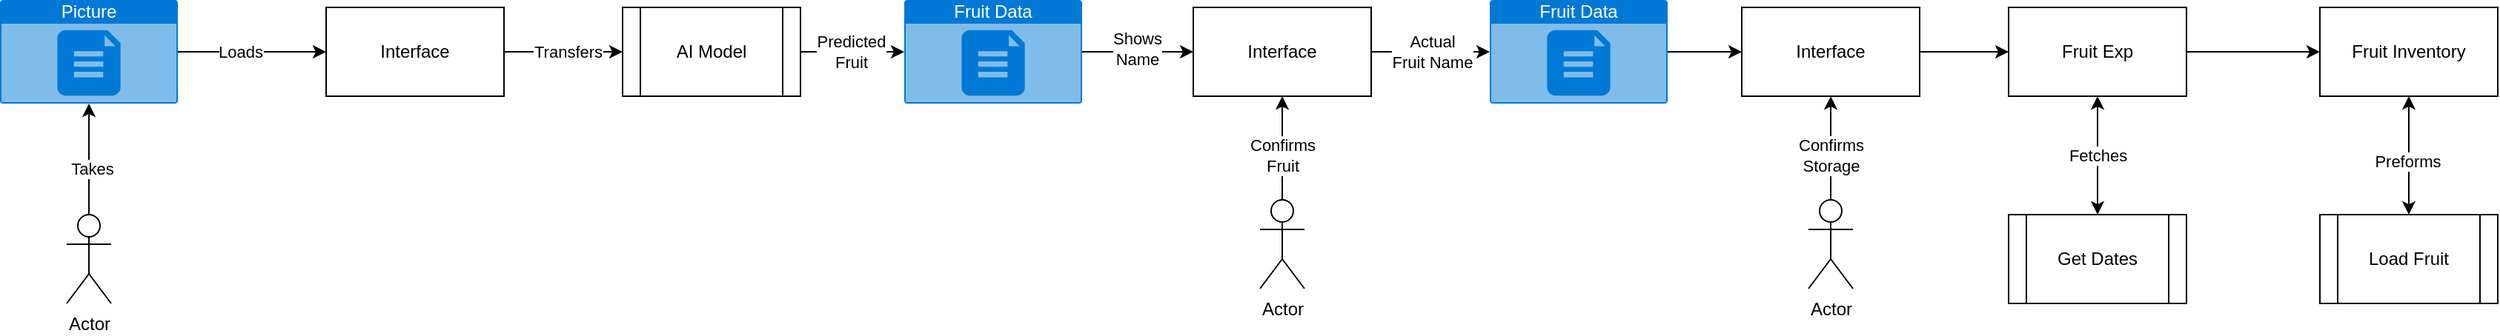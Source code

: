 <mxfile version="24.7.17" pages="2">
  <diagram name="Process Flow" id="GpqfvDZ72QoH8pxo8yhK">
    <mxGraphModel dx="2031" dy="644" grid="1" gridSize="10" guides="1" tooltips="1" connect="1" arrows="1" fold="1" page="1" pageScale="1" pageWidth="850" pageHeight="1100" math="0" shadow="0">
      <root>
        <mxCell id="0" />
        <mxCell id="1" parent="0" />
        <mxCell id="Ql5DezRevWj7VibJmzhP-11" style="edgeStyle=orthogonalEdgeStyle;rounded=0;orthogonalLoop=1;jettySize=auto;html=1;" parent="1" source="4fch9KtVQajM-iQZO6Cd-1" target="Ql5DezRevWj7VibJmzhP-10" edge="1">
          <mxGeometry relative="1" as="geometry" />
        </mxCell>
        <mxCell id="Ql5DezRevWj7VibJmzhP-12" value="Predicted&lt;div&gt;Fruit&lt;/div&gt;" style="edgeLabel;html=1;align=center;verticalAlign=middle;resizable=0;points=[];" parent="Ql5DezRevWj7VibJmzhP-11" vertex="1" connectable="0">
          <mxGeometry x="-0.029" relative="1" as="geometry">
            <mxPoint as="offset" />
          </mxGeometry>
        </mxCell>
        <mxCell id="4fch9KtVQajM-iQZO6Cd-1" value="AI Model" style="shape=process;whiteSpace=wrap;html=1;backgroundOutline=1;" parent="1" vertex="1">
          <mxGeometry x="-405" y="510" width="120" height="60" as="geometry" />
        </mxCell>
        <mxCell id="Ql5DezRevWj7VibJmzhP-1" style="edgeStyle=orthogonalEdgeStyle;rounded=0;orthogonalLoop=1;jettySize=auto;html=1;entryX=0.5;entryY=1;entryDx=0;entryDy=0;entryPerimeter=0;" parent="1" source="4fch9KtVQajM-iQZO6Cd-17" target="4fch9KtVQajM-iQZO6Cd-19" edge="1">
          <mxGeometry relative="1" as="geometry" />
        </mxCell>
        <mxCell id="Ql5DezRevWj7VibJmzhP-2" value="Takes" style="edgeLabel;html=1;align=center;verticalAlign=middle;resizable=0;points=[];" parent="Ql5DezRevWj7VibJmzhP-1" vertex="1" connectable="0">
          <mxGeometry x="-0.18" y="-2" relative="1" as="geometry">
            <mxPoint as="offset" />
          </mxGeometry>
        </mxCell>
        <mxCell id="4fch9KtVQajM-iQZO6Cd-17" value="Actor" style="shape=umlActor;verticalLabelPosition=bottom;verticalAlign=top;html=1;outlineConnect=0;" parent="1" vertex="1">
          <mxGeometry x="-780" y="650" width="30" height="60" as="geometry" />
        </mxCell>
        <mxCell id="Ql5DezRevWj7VibJmzhP-4" style="edgeStyle=orthogonalEdgeStyle;rounded=0;orthogonalLoop=1;jettySize=auto;html=1;" parent="1" source="4fch9KtVQajM-iQZO6Cd-19" target="Ql5DezRevWj7VibJmzhP-3" edge="1">
          <mxGeometry relative="1" as="geometry" />
        </mxCell>
        <mxCell id="Ql5DezRevWj7VibJmzhP-5" value="Loads" style="edgeLabel;html=1;align=center;verticalAlign=middle;resizable=0;points=[];" parent="Ql5DezRevWj7VibJmzhP-4" vertex="1" connectable="0">
          <mxGeometry x="-0.16" relative="1" as="geometry">
            <mxPoint as="offset" />
          </mxGeometry>
        </mxCell>
        <mxCell id="4fch9KtVQajM-iQZO6Cd-19" value="Picture" style="html=1;whiteSpace=wrap;strokeColor=none;fillColor=#0079D6;labelPosition=center;verticalLabelPosition=middle;verticalAlign=top;align=center;fontSize=12;outlineConnect=0;spacingTop=-6;fontColor=#FFFFFF;sketch=0;shape=mxgraph.sitemap.document;" parent="1" vertex="1">
          <mxGeometry x="-825" y="505" width="120" height="70" as="geometry" />
        </mxCell>
        <mxCell id="Ql5DezRevWj7VibJmzhP-6" style="edgeStyle=orthogonalEdgeStyle;rounded=0;orthogonalLoop=1;jettySize=auto;html=1;entryX=0;entryY=0.5;entryDx=0;entryDy=0;" parent="1" source="Ql5DezRevWj7VibJmzhP-3" target="4fch9KtVQajM-iQZO6Cd-1" edge="1">
          <mxGeometry relative="1" as="geometry" />
        </mxCell>
        <mxCell id="Ql5DezRevWj7VibJmzhP-7" value="Transfers" style="edgeLabel;html=1;align=center;verticalAlign=middle;resizable=0;points=[];" parent="Ql5DezRevWj7VibJmzhP-6" vertex="1" connectable="0">
          <mxGeometry x="0.075" y="4" relative="1" as="geometry">
            <mxPoint y="4" as="offset" />
          </mxGeometry>
        </mxCell>
        <mxCell id="Ql5DezRevWj7VibJmzhP-3" value="Interface" style="rounded=0;whiteSpace=wrap;html=1;" parent="1" vertex="1">
          <mxGeometry x="-605" y="510" width="120" height="60" as="geometry" />
        </mxCell>
        <mxCell id="Ql5DezRevWj7VibJmzhP-15" style="edgeStyle=orthogonalEdgeStyle;rounded=0;orthogonalLoop=1;jettySize=auto;html=1;entryX=0;entryY=0.5;entryDx=0;entryDy=0;" parent="1" source="Ql5DezRevWj7VibJmzhP-10" target="Ql5DezRevWj7VibJmzhP-14" edge="1">
          <mxGeometry relative="1" as="geometry" />
        </mxCell>
        <mxCell id="Ql5DezRevWj7VibJmzhP-16" value="Shows&lt;div&gt;Name&lt;/div&gt;" style="edgeLabel;html=1;align=center;verticalAlign=middle;resizable=0;points=[];" parent="Ql5DezRevWj7VibJmzhP-15" vertex="1" connectable="0">
          <mxGeometry x="-0.013" y="2" relative="1" as="geometry">
            <mxPoint as="offset" />
          </mxGeometry>
        </mxCell>
        <mxCell id="Ql5DezRevWj7VibJmzhP-10" value="Fruit Data" style="html=1;whiteSpace=wrap;strokeColor=none;fillColor=#0079D6;labelPosition=center;verticalLabelPosition=middle;verticalAlign=top;align=center;fontSize=12;outlineConnect=0;spacingTop=-6;fontColor=#FFFFFF;sketch=0;shape=mxgraph.sitemap.document;" parent="1" vertex="1">
          <mxGeometry x="-215" y="505" width="120" height="70" as="geometry" />
        </mxCell>
        <mxCell id="Ql5DezRevWj7VibJmzhP-17" style="edgeStyle=orthogonalEdgeStyle;rounded=0;orthogonalLoop=1;jettySize=auto;html=1;entryX=0.5;entryY=1;entryDx=0;entryDy=0;" parent="1" source="Ql5DezRevWj7VibJmzhP-13" target="Ql5DezRevWj7VibJmzhP-14" edge="1">
          <mxGeometry relative="1" as="geometry" />
        </mxCell>
        <mxCell id="Ql5DezRevWj7VibJmzhP-18" value="Confirms&lt;div&gt;Fruit&lt;/div&gt;" style="edgeLabel;html=1;align=center;verticalAlign=middle;resizable=0;points=[];" parent="Ql5DezRevWj7VibJmzhP-17" vertex="1" connectable="0">
          <mxGeometry x="-0.133" y="-3" relative="1" as="geometry">
            <mxPoint x="-3" as="offset" />
          </mxGeometry>
        </mxCell>
        <mxCell id="Ql5DezRevWj7VibJmzhP-13" value="Actor" style="shape=umlActor;verticalLabelPosition=bottom;verticalAlign=top;html=1;outlineConnect=0;" parent="1" vertex="1">
          <mxGeometry x="25" y="640" width="30" height="60" as="geometry" />
        </mxCell>
        <mxCell id="Ql5DezRevWj7VibJmzhP-14" value="Interface" style="rounded=0;whiteSpace=wrap;html=1;" parent="1" vertex="1">
          <mxGeometry x="-20" y="510" width="120" height="60" as="geometry" />
        </mxCell>
        <mxCell id="Ql5DezRevWj7VibJmzhP-22" style="edgeStyle=orthogonalEdgeStyle;rounded=0;orthogonalLoop=1;jettySize=auto;html=1;" parent="1" source="Ql5DezRevWj7VibJmzhP-19" edge="1">
          <mxGeometry relative="1" as="geometry">
            <mxPoint x="350" y="540" as="targetPoint" />
          </mxGeometry>
        </mxCell>
        <mxCell id="Ql5DezRevWj7VibJmzhP-19" value="Fruit Data" style="html=1;whiteSpace=wrap;strokeColor=none;fillColor=#0079D6;labelPosition=center;verticalLabelPosition=middle;verticalAlign=top;align=center;fontSize=12;outlineConnect=0;spacingTop=-6;fontColor=#FFFFFF;sketch=0;shape=mxgraph.sitemap.document;" parent="1" vertex="1">
          <mxGeometry x="180" y="505" width="120" height="70" as="geometry" />
        </mxCell>
        <mxCell id="Ql5DezRevWj7VibJmzhP-20" style="edgeStyle=orthogonalEdgeStyle;rounded=0;orthogonalLoop=1;jettySize=auto;html=1;entryX=0;entryY=0.5;entryDx=0;entryDy=0;entryPerimeter=0;" parent="1" source="Ql5DezRevWj7VibJmzhP-14" target="Ql5DezRevWj7VibJmzhP-19" edge="1">
          <mxGeometry relative="1" as="geometry" />
        </mxCell>
        <mxCell id="Ql5DezRevWj7VibJmzhP-21" value="Actual&lt;div&gt;Fruit Name&lt;/div&gt;" style="edgeLabel;html=1;align=center;verticalAlign=middle;resizable=0;points=[];" parent="Ql5DezRevWj7VibJmzhP-20" vertex="1" connectable="0">
          <mxGeometry x="0.029" relative="1" as="geometry">
            <mxPoint as="offset" />
          </mxGeometry>
        </mxCell>
        <mxCell id="Ql5DezRevWj7VibJmzhP-28" value="Get Dates" style="shape=process;whiteSpace=wrap;html=1;backgroundOutline=1;" parent="1" vertex="1">
          <mxGeometry x="530" y="650" width="120" height="60" as="geometry" />
        </mxCell>
        <mxCell id="Ql5DezRevWj7VibJmzhP-29" style="edgeStyle=orthogonalEdgeStyle;rounded=0;orthogonalLoop=1;jettySize=auto;html=1;startArrow=classic;startFill=1;" parent="1" source="Ql5DezRevWj7VibJmzhP-31" target="Ql5DezRevWj7VibJmzhP-36" edge="1">
          <mxGeometry relative="1" as="geometry" />
        </mxCell>
        <mxCell id="Ql5DezRevWj7VibJmzhP-30" value="Preforms" style="edgeLabel;html=1;align=center;verticalAlign=middle;resizable=0;points=[];" parent="Ql5DezRevWj7VibJmzhP-29" vertex="1" connectable="0">
          <mxGeometry x="0.085" y="-1" relative="1" as="geometry">
            <mxPoint as="offset" />
          </mxGeometry>
        </mxCell>
        <mxCell id="Ql5DezRevWj7VibJmzhP-31" value="Fruit Inventory" style="rounded=0;whiteSpace=wrap;html=1;" parent="1" vertex="1">
          <mxGeometry x="740" y="510" width="120" height="60" as="geometry" />
        </mxCell>
        <mxCell id="Ql5DezRevWj7VibJmzhP-32" style="edgeStyle=orthogonalEdgeStyle;rounded=0;orthogonalLoop=1;jettySize=auto;html=1;startArrow=classic;startFill=1;" parent="1" source="Ql5DezRevWj7VibJmzhP-35" target="Ql5DezRevWj7VibJmzhP-28" edge="1">
          <mxGeometry relative="1" as="geometry" />
        </mxCell>
        <mxCell id="Ql5DezRevWj7VibJmzhP-33" value="Fetches" style="edgeLabel;html=1;align=center;verticalAlign=middle;resizable=0;points=[];" parent="Ql5DezRevWj7VibJmzhP-32" vertex="1" connectable="0">
          <mxGeometry x="0.5" relative="1" as="geometry">
            <mxPoint y="-20" as="offset" />
          </mxGeometry>
        </mxCell>
        <mxCell id="Ql5DezRevWj7VibJmzhP-34" style="edgeStyle=orthogonalEdgeStyle;rounded=0;orthogonalLoop=1;jettySize=auto;html=1;entryX=0;entryY=0.5;entryDx=0;entryDy=0;" parent="1" source="Ql5DezRevWj7VibJmzhP-35" target="Ql5DezRevWj7VibJmzhP-31" edge="1">
          <mxGeometry relative="1" as="geometry" />
        </mxCell>
        <mxCell id="Ql5DezRevWj7VibJmzhP-35" value="Fruit Exp" style="rounded=0;whiteSpace=wrap;html=1;" parent="1" vertex="1">
          <mxGeometry x="530" y="510" width="120" height="60" as="geometry" />
        </mxCell>
        <mxCell id="Ql5DezRevWj7VibJmzhP-36" value="Load Fruit" style="shape=process;whiteSpace=wrap;html=1;backgroundOutline=1;" parent="1" vertex="1">
          <mxGeometry x="740" y="650" width="120" height="60" as="geometry" />
        </mxCell>
        <mxCell id="Ql5DezRevWj7VibJmzhP-37" style="edgeStyle=orthogonalEdgeStyle;rounded=0;orthogonalLoop=1;jettySize=auto;html=1;entryX=0.5;entryY=1;entryDx=0;entryDy=0;" parent="1" source="Ql5DezRevWj7VibJmzhP-39" target="Ql5DezRevWj7VibJmzhP-40" edge="1">
          <mxGeometry relative="1" as="geometry" />
        </mxCell>
        <mxCell id="Ql5DezRevWj7VibJmzhP-38" value="Confirms&lt;div&gt;Storage&lt;/div&gt;" style="edgeLabel;html=1;align=center;verticalAlign=middle;resizable=0;points=[];" parent="Ql5DezRevWj7VibJmzhP-37" vertex="1" connectable="0">
          <mxGeometry x="-0.133" y="-3" relative="1" as="geometry">
            <mxPoint x="-3" as="offset" />
          </mxGeometry>
        </mxCell>
        <mxCell id="Ql5DezRevWj7VibJmzhP-39" value="Actor" style="shape=umlActor;verticalLabelPosition=bottom;verticalAlign=top;html=1;outlineConnect=0;" parent="1" vertex="1">
          <mxGeometry x="395" y="640" width="30" height="60" as="geometry" />
        </mxCell>
        <mxCell id="Ql5DezRevWj7VibJmzhP-41" style="edgeStyle=orthogonalEdgeStyle;rounded=0;orthogonalLoop=1;jettySize=auto;html=1;" parent="1" source="Ql5DezRevWj7VibJmzhP-40" target="Ql5DezRevWj7VibJmzhP-35" edge="1">
          <mxGeometry relative="1" as="geometry" />
        </mxCell>
        <mxCell id="Ql5DezRevWj7VibJmzhP-40" value="Interface" style="rounded=0;whiteSpace=wrap;html=1;" parent="1" vertex="1">
          <mxGeometry x="350" y="510" width="120" height="60" as="geometry" />
        </mxCell>
      </root>
    </mxGraphModel>
  </diagram>
  <diagram id="WQH9Lp1u3aRMqqSpgUju" name="Scrit Flow">
    <mxGraphModel dx="941" dy="1778" grid="1" gridSize="10" guides="1" tooltips="1" connect="1" arrows="1" fold="1" page="1" pageScale="1" pageWidth="850" pageHeight="1100" math="0" shadow="0">
      <root>
        <mxCell id="0" />
        <mxCell id="1" parent="0" />
        <mxCell id="Bl_ikmXQP5VuwkANlBaF-23" style="edgeStyle=orthogonalEdgeStyle;rounded=0;orthogonalLoop=1;jettySize=auto;html=1;entryX=0;entryY=0.5;entryDx=0;entryDy=0;" edge="1" parent="1" source="Bl_ikmXQP5VuwkANlBaF-1" target="Bl_ikmXQP5VuwkANlBaF-22">
          <mxGeometry relative="1" as="geometry" />
        </mxCell>
        <mxCell id="Bl_ikmXQP5VuwkANlBaF-24" value="None" style="edgeLabel;html=1;align=center;verticalAlign=middle;resizable=0;points=[];" vertex="1" connectable="0" parent="Bl_ikmXQP5VuwkANlBaF-23">
          <mxGeometry x="-0.17" y="-1" relative="1" as="geometry">
            <mxPoint y="-1" as="offset" />
          </mxGeometry>
        </mxCell>
        <mxCell id="Bl_ikmXQP5VuwkANlBaF-1" value="main" style="rounded=0;whiteSpace=wrap;html=1;" vertex="1" parent="1">
          <mxGeometry y="250" width="120" height="60" as="geometry" />
        </mxCell>
        <mxCell id="Bl_ikmXQP5VuwkANlBaF-10" style="edgeStyle=orthogonalEdgeStyle;rounded=0;orthogonalLoop=1;jettySize=auto;html=1;startArrow=classic;startFill=1;" edge="1" parent="1" source="Bl_ikmXQP5VuwkANlBaF-2" target="Bl_ikmXQP5VuwkANlBaF-9">
          <mxGeometry relative="1" as="geometry" />
        </mxCell>
        <mxCell id="Bl_ikmXQP5VuwkANlBaF-29" value="Fruit_Index_Names" style="edgeLabel;html=1;align=center;verticalAlign=middle;resizable=0;points=[];" vertex="1" connectable="0" parent="Bl_ikmXQP5VuwkANlBaF-10">
          <mxGeometry x="-0.16" y="2" relative="1" as="geometry">
            <mxPoint x="2" y="-17" as="offset" />
          </mxGeometry>
        </mxCell>
        <mxCell id="Bl_ikmXQP5VuwkANlBaF-11" style="edgeStyle=orthogonalEdgeStyle;rounded=0;orthogonalLoop=1;jettySize=auto;html=1;entryX=0;entryY=0.5;entryDx=0;entryDy=0;startArrow=classic;startFill=1;" edge="1" parent="1" source="Bl_ikmXQP5VuwkANlBaF-2" target="Bl_ikmXQP5VuwkANlBaF-13">
          <mxGeometry relative="1" as="geometry" />
        </mxCell>
        <mxCell id="Bl_ikmXQP5VuwkANlBaF-28" value="File_Path&lt;br&gt;Guessed_Fruit" style="edgeLabel;html=1;align=center;verticalAlign=middle;resizable=0;points=[];" vertex="1" connectable="0" parent="Bl_ikmXQP5VuwkANlBaF-11">
          <mxGeometry x="-0.232" y="-2" relative="1" as="geometry">
            <mxPoint x="1" y="-32" as="offset" />
          </mxGeometry>
        </mxCell>
        <mxCell id="Bl_ikmXQP5VuwkANlBaF-19" style="edgeStyle=orthogonalEdgeStyle;rounded=0;orthogonalLoop=1;jettySize=auto;html=1;entryX=0.5;entryY=0;entryDx=0;entryDy=0;" edge="1" parent="1" source="Bl_ikmXQP5VuwkANlBaF-2" target="Bl_ikmXQP5VuwkANlBaF-18">
          <mxGeometry relative="1" as="geometry" />
        </mxCell>
        <mxCell id="Bl_ikmXQP5VuwkANlBaF-26" value="Data_Base, File_Name, Guessed_Fruit, Storage_Method, Real_Fruit" style="edgeLabel;html=1;align=center;verticalAlign=middle;resizable=0;points=[];" vertex="1" connectable="0" parent="Bl_ikmXQP5VuwkANlBaF-19">
          <mxGeometry x="-0.164" y="-1" relative="1" as="geometry">
            <mxPoint as="offset" />
          </mxGeometry>
        </mxCell>
        <mxCell id="Bl_ikmXQP5VuwkANlBaF-2" value="main_interface" style="rounded=0;whiteSpace=wrap;html=1;" vertex="1" parent="1">
          <mxGeometry x="340" y="250" width="120" height="60" as="geometry" />
        </mxCell>
        <mxCell id="Bl_ikmXQP5VuwkANlBaF-5" value="misc&lt;span style=&quot;background-color: initial;&quot;&gt;_functions&lt;/span&gt;" style="rounded=0;whiteSpace=wrap;html=1;" vertex="1" parent="1">
          <mxGeometry x="220" y="40" width="120" height="60" as="geometry" />
        </mxCell>
        <mxCell id="Bl_ikmXQP5VuwkANlBaF-6" value="fruit_duration" style="rounded=0;whiteSpace=wrap;html=1;" vertex="1" parent="1">
          <mxGeometry x="340" y="680" width="120" height="60" as="geometry" />
        </mxCell>
        <mxCell id="Bl_ikmXQP5VuwkANlBaF-20" style="edgeStyle=orthogonalEdgeStyle;rounded=0;orthogonalLoop=1;jettySize=auto;html=1;entryX=0.5;entryY=0;entryDx=0;entryDy=0;" edge="1" parent="1" source="Bl_ikmXQP5VuwkANlBaF-7" target="Bl_ikmXQP5VuwkANlBaF-17">
          <mxGeometry relative="1" as="geometry" />
        </mxCell>
        <mxCell id="Bl_ikmXQP5VuwkANlBaF-27" value="Fruit_Name, Storage_Method" style="edgeLabel;html=1;align=center;verticalAlign=middle;resizable=0;points=[];" vertex="1" connectable="0" parent="Bl_ikmXQP5VuwkANlBaF-20">
          <mxGeometry x="0.3" relative="1" as="geometry">
            <mxPoint y="-12" as="offset" />
          </mxGeometry>
        </mxCell>
        <mxCell id="Bl_ikmXQP5VuwkANlBaF-7" value="fruit_inventory" style="rounded=0;whiteSpace=wrap;html=1;" vertex="1" parent="1">
          <mxGeometry x="340" y="480" width="120" height="60" as="geometry" />
        </mxCell>
        <mxCell id="Bl_ikmXQP5VuwkANlBaF-8" value="fruit_name_model" style="rounded=0;whiteSpace=wrap;html=1;" vertex="1" parent="1">
          <mxGeometry x="570" y="110" width="120" height="60" as="geometry" />
        </mxCell>
        <mxCell id="Bl_ikmXQP5VuwkANlBaF-12" style="edgeStyle=orthogonalEdgeStyle;rounded=0;orthogonalLoop=1;jettySize=auto;html=1;entryX=0;entryY=0.5;entryDx=0;entryDy=0;startArrow=classic;startFill=1;" edge="1" parent="1" source="Bl_ikmXQP5VuwkANlBaF-9" target="Bl_ikmXQP5VuwkANlBaF-8">
          <mxGeometry relative="1" as="geometry" />
        </mxCell>
        <mxCell id="Bl_ikmXQP5VuwkANlBaF-30" value="Fruit_Index_Names" style="edgeLabel;html=1;align=center;verticalAlign=middle;resizable=0;points=[];" vertex="1" connectable="0" parent="Bl_ikmXQP5VuwkANlBaF-12">
          <mxGeometry x="0.244" y="2" relative="1" as="geometry">
            <mxPoint y="-27" as="offset" />
          </mxGeometry>
        </mxCell>
        <mxCell id="Bl_ikmXQP5VuwkANlBaF-9" value="get_fruit_index&lt;br&gt;&lt;div&gt;_names&lt;/div&gt;" style="shape=process;whiteSpace=wrap;html=1;backgroundOutline=1;" vertex="1" parent="1">
          <mxGeometry x="340" y="40" width="120" height="60" as="geometry" />
        </mxCell>
        <mxCell id="Bl_ikmXQP5VuwkANlBaF-13" value="run_model" style="shape=process;whiteSpace=wrap;html=1;backgroundOutline=1;" vertex="1" parent="1">
          <mxGeometry x="570" y="170" width="120" height="60" as="geometry" />
        </mxCell>
        <mxCell id="Bl_ikmXQP5VuwkANlBaF-15" value="fruit_indexes" style="html=1;whiteSpace=wrap;strokeColor=none;fillColor=#0079D6;labelPosition=center;verticalLabelPosition=middle;verticalAlign=top;align=center;fontSize=12;outlineConnect=0;spacingTop=-6;fontColor=#FFFFFF;sketch=0;shape=mxgraph.sitemap.document;" vertex="1" parent="1">
          <mxGeometry x="340" y="-80" width="120" height="70" as="geometry" />
        </mxCell>
        <mxCell id="Bl_ikmXQP5VuwkANlBaF-16" style="edgeStyle=orthogonalEdgeStyle;rounded=0;orthogonalLoop=1;jettySize=auto;html=1;entryX=0.5;entryY=1;entryDx=0;entryDy=0;entryPerimeter=0;" edge="1" parent="1" source="Bl_ikmXQP5VuwkANlBaF-9" target="Bl_ikmXQP5VuwkANlBaF-15">
          <mxGeometry relative="1" as="geometry" />
        </mxCell>
        <mxCell id="Bl_ikmXQP5VuwkANlBaF-17" value="get_duration_values" style="shape=process;whiteSpace=wrap;html=1;backgroundOutline=1;" vertex="1" parent="1">
          <mxGeometry x="340" y="620" width="120" height="60" as="geometry" />
        </mxCell>
        <mxCell id="Bl_ikmXQP5VuwkANlBaF-18" value="add_fruit" style="shape=process;whiteSpace=wrap;html=1;backgroundOutline=1;" vertex="1" parent="1">
          <mxGeometry x="340" y="420" width="120" height="60" as="geometry" />
        </mxCell>
        <mxCell id="Bl_ikmXQP5VuwkANlBaF-22" value="run" style="shape=process;whiteSpace=wrap;html=1;backgroundOutline=1;" vertex="1" parent="1">
          <mxGeometry x="220" y="250" width="120" height="60" as="geometry" />
        </mxCell>
      </root>
    </mxGraphModel>
  </diagram>
</mxfile>
